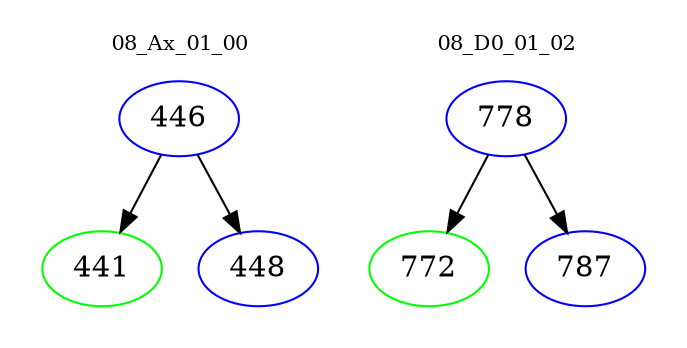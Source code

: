 digraph{
subgraph cluster_0 {
color = white
label = "08_Ax_01_00";
fontsize=10;
T0_446 [label="446", color="blue"]
T0_446 -> T0_441 [color="black"]
T0_441 [label="441", color="green"]
T0_446 -> T0_448 [color="black"]
T0_448 [label="448", color="blue"]
}
subgraph cluster_1 {
color = white
label = "08_D0_01_02";
fontsize=10;
T1_778 [label="778", color="blue"]
T1_778 -> T1_772 [color="black"]
T1_772 [label="772", color="green"]
T1_778 -> T1_787 [color="black"]
T1_787 [label="787", color="blue"]
}
}
